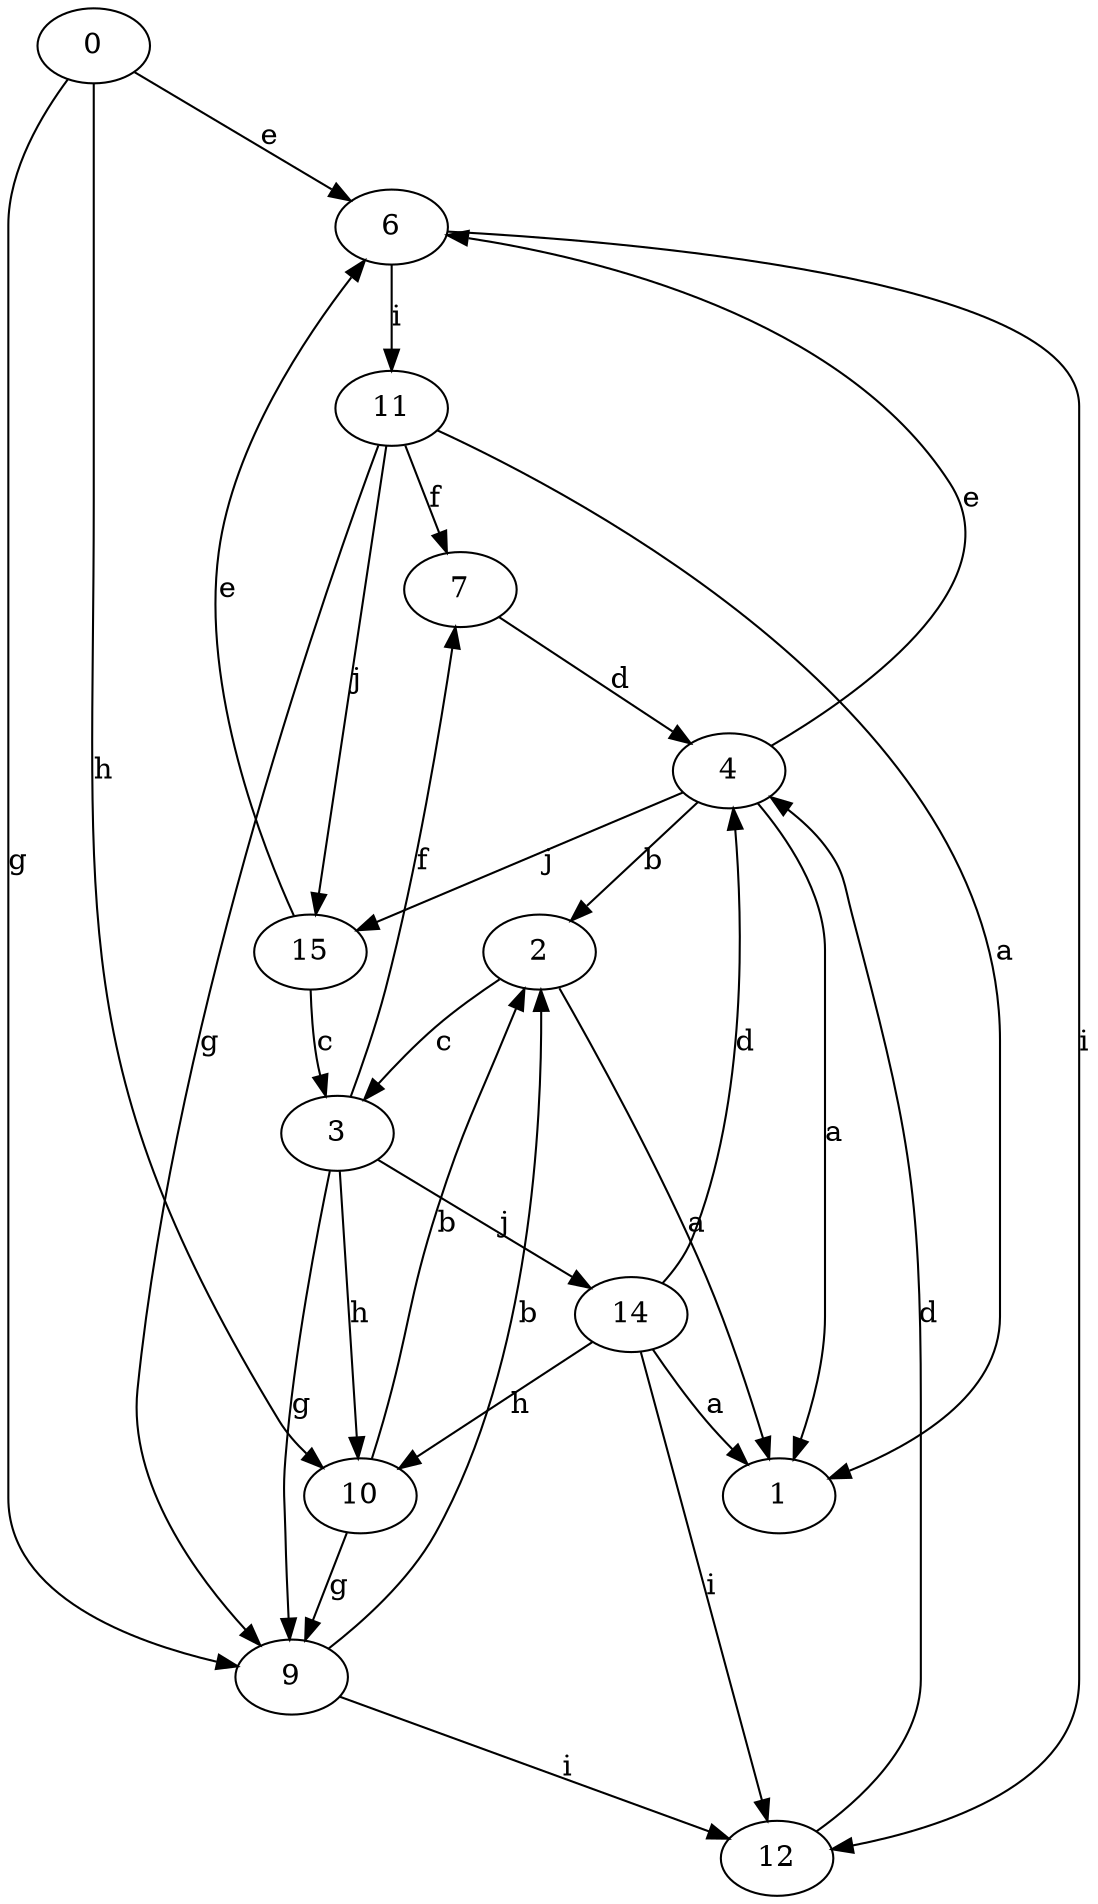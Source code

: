 strict digraph  {
0;
1;
2;
3;
4;
6;
7;
9;
10;
11;
12;
14;
15;
0 -> 6  [label=e];
0 -> 9  [label=g];
0 -> 10  [label=h];
2 -> 1  [label=a];
2 -> 3  [label=c];
3 -> 7  [label=f];
3 -> 9  [label=g];
3 -> 10  [label=h];
3 -> 14  [label=j];
4 -> 1  [label=a];
4 -> 2  [label=b];
4 -> 6  [label=e];
4 -> 15  [label=j];
6 -> 11  [label=i];
6 -> 12  [label=i];
7 -> 4  [label=d];
9 -> 2  [label=b];
9 -> 12  [label=i];
10 -> 2  [label=b];
10 -> 9  [label=g];
11 -> 1  [label=a];
11 -> 7  [label=f];
11 -> 9  [label=g];
11 -> 15  [label=j];
12 -> 4  [label=d];
14 -> 1  [label=a];
14 -> 4  [label=d];
14 -> 10  [label=h];
14 -> 12  [label=i];
15 -> 3  [label=c];
15 -> 6  [label=e];
}
